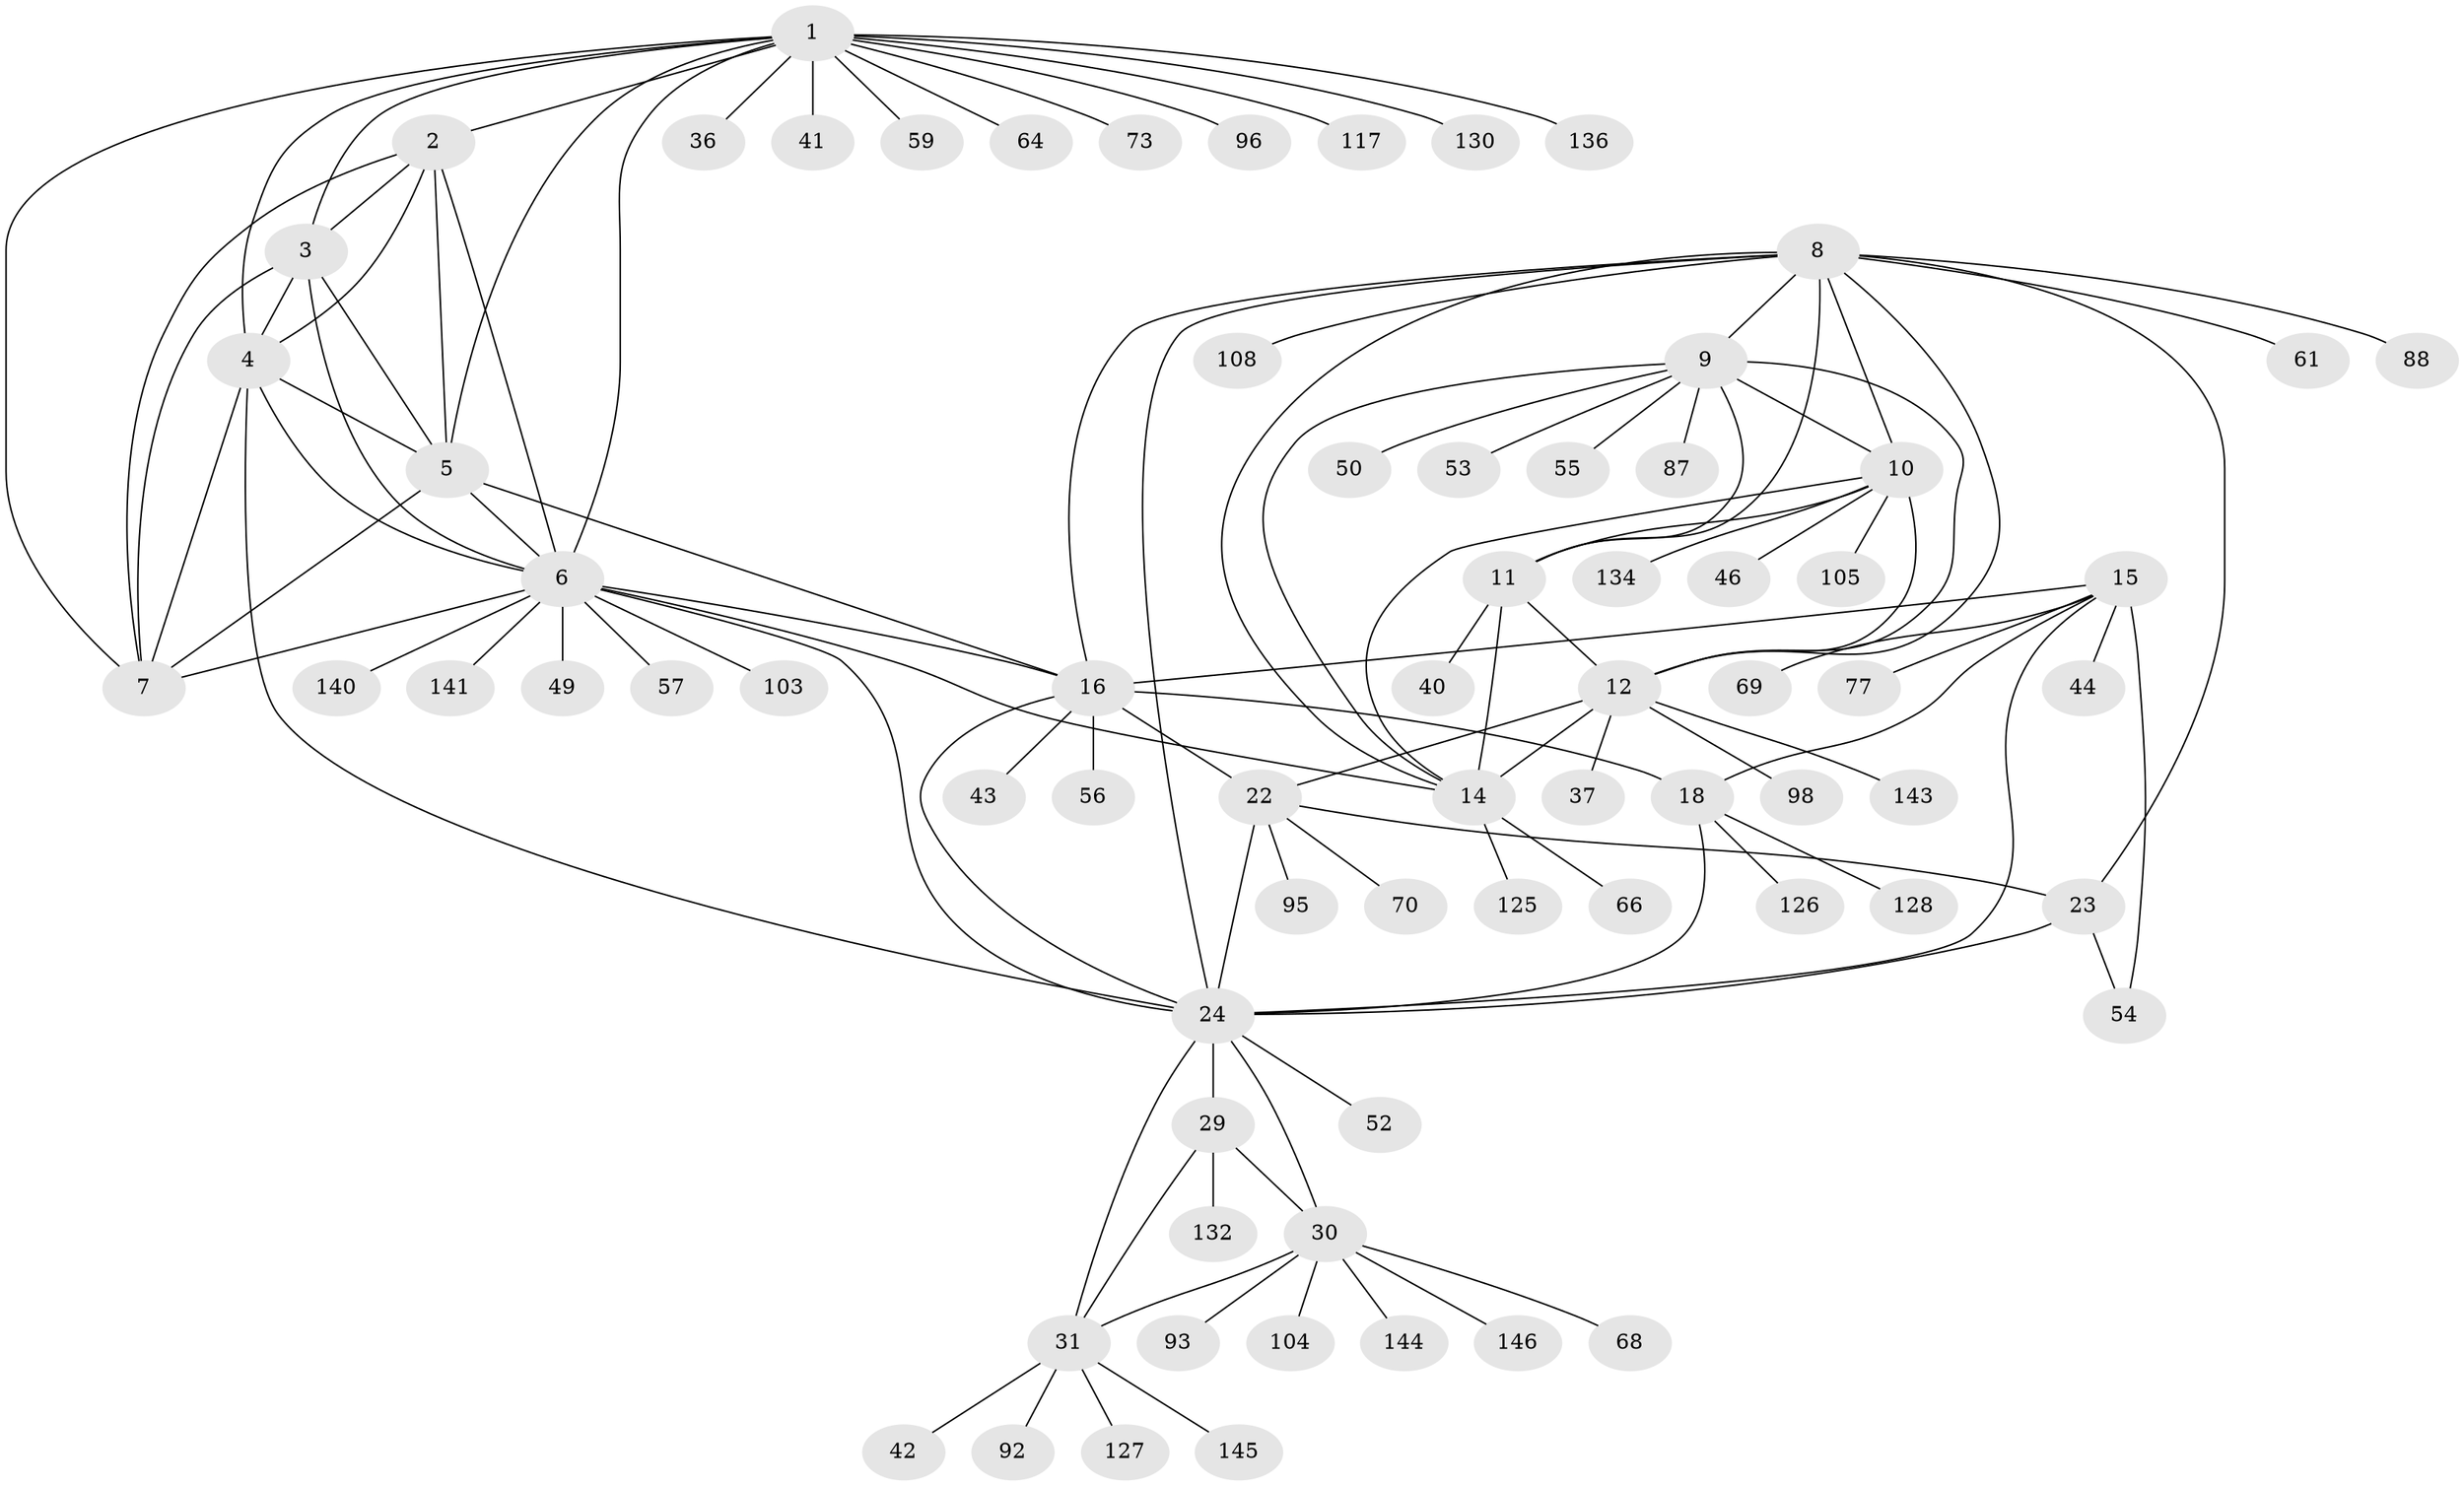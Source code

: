 // original degree distribution, {15: 0.00684931506849315, 7: 0.03424657534246575, 6: 0.02054794520547945, 14: 0.0136986301369863, 13: 0.00684931506849315, 10: 0.0547945205479452, 9: 0.0410958904109589, 11: 0.02054794520547945, 8: 0.0273972602739726, 12: 0.0136986301369863, 1: 0.6027397260273972, 2: 0.11643835616438356, 5: 0.00684931506849315, 3: 0.03424657534246575}
// Generated by graph-tools (version 1.1) at 2025/16/03/09/25 04:16:01]
// undirected, 73 vertices, 113 edges
graph export_dot {
graph [start="1"]
  node [color=gray90,style=filled];
  1;
  2 [super="+62"];
  3;
  4;
  5;
  6;
  7;
  8;
  9;
  10;
  11 [super="+39+81+63+13"];
  12 [super="+71"];
  14;
  15 [super="+121+20"];
  16 [super="+17+75+38+19"];
  18;
  22 [super="+27+26"];
  23 [super="+51+123+124+142+47+45"];
  24 [super="+25+48+85+91+116+137+32"];
  29;
  30;
  31;
  36;
  37;
  40;
  41;
  42;
  43;
  44;
  46;
  49;
  50;
  52;
  53;
  54;
  55;
  56;
  57;
  59;
  61;
  64 [super="+65"];
  66 [super="+83+72"];
  68;
  69;
  70 [super="+78"];
  73;
  77;
  87;
  88 [super="+97"];
  92;
  93;
  95;
  96;
  98;
  103;
  104;
  105;
  108 [super="+129"];
  117;
  125;
  126;
  127;
  128;
  130;
  132;
  134;
  136;
  140;
  141;
  143;
  144;
  145;
  146;
  1 -- 2;
  1 -- 3;
  1 -- 4;
  1 -- 5;
  1 -- 6;
  1 -- 7;
  1 -- 36;
  1 -- 41;
  1 -- 59;
  1 -- 64;
  1 -- 73;
  1 -- 96;
  1 -- 117;
  1 -- 130;
  1 -- 136;
  2 -- 3;
  2 -- 4;
  2 -- 5;
  2 -- 6;
  2 -- 7;
  3 -- 4;
  3 -- 5;
  3 -- 6;
  3 -- 7;
  4 -- 5;
  4 -- 6;
  4 -- 7;
  4 -- 24;
  5 -- 6;
  5 -- 7;
  5 -- 16;
  6 -- 7;
  6 -- 14;
  6 -- 49;
  6 -- 57;
  6 -- 103;
  6 -- 140;
  6 -- 141;
  6 -- 16;
  6 -- 24;
  8 -- 9;
  8 -- 10;
  8 -- 11 [weight=2];
  8 -- 12;
  8 -- 14;
  8 -- 61;
  8 -- 88;
  8 -- 108;
  8 -- 16 [weight=2];
  8 -- 24;
  8 -- 23;
  9 -- 10;
  9 -- 11 [weight=2];
  9 -- 12;
  9 -- 14;
  9 -- 50;
  9 -- 53;
  9 -- 55;
  9 -- 87;
  10 -- 11 [weight=2];
  10 -- 12;
  10 -- 14;
  10 -- 46;
  10 -- 105;
  10 -- 134;
  11 -- 12 [weight=2];
  11 -- 14 [weight=2];
  11 -- 40;
  12 -- 14;
  12 -- 37;
  12 -- 98;
  12 -- 143;
  12 -- 22;
  14 -- 66;
  14 -- 125;
  15 -- 16 [weight=8];
  15 -- 18 [weight=2];
  15 -- 54;
  15 -- 77;
  15 -- 24;
  15 -- 69;
  15 -- 44;
  16 -- 18 [weight=4];
  16 -- 43;
  16 -- 56;
  16 -- 22;
  16 -- 24 [weight=3];
  18 -- 126;
  18 -- 128;
  18 -- 24;
  22 -- 23 [weight=3];
  22 -- 24 [weight=10];
  22 -- 70;
  22 -- 95;
  23 -- 24 [weight=4];
  23 -- 54;
  24 -- 52;
  24 -- 29 [weight=4];
  24 -- 30 [weight=4];
  24 -- 31 [weight=4];
  29 -- 30;
  29 -- 31;
  29 -- 132;
  30 -- 31;
  30 -- 68;
  30 -- 93;
  30 -- 104;
  30 -- 144;
  30 -- 146;
  31 -- 42;
  31 -- 92;
  31 -- 127;
  31 -- 145;
}
